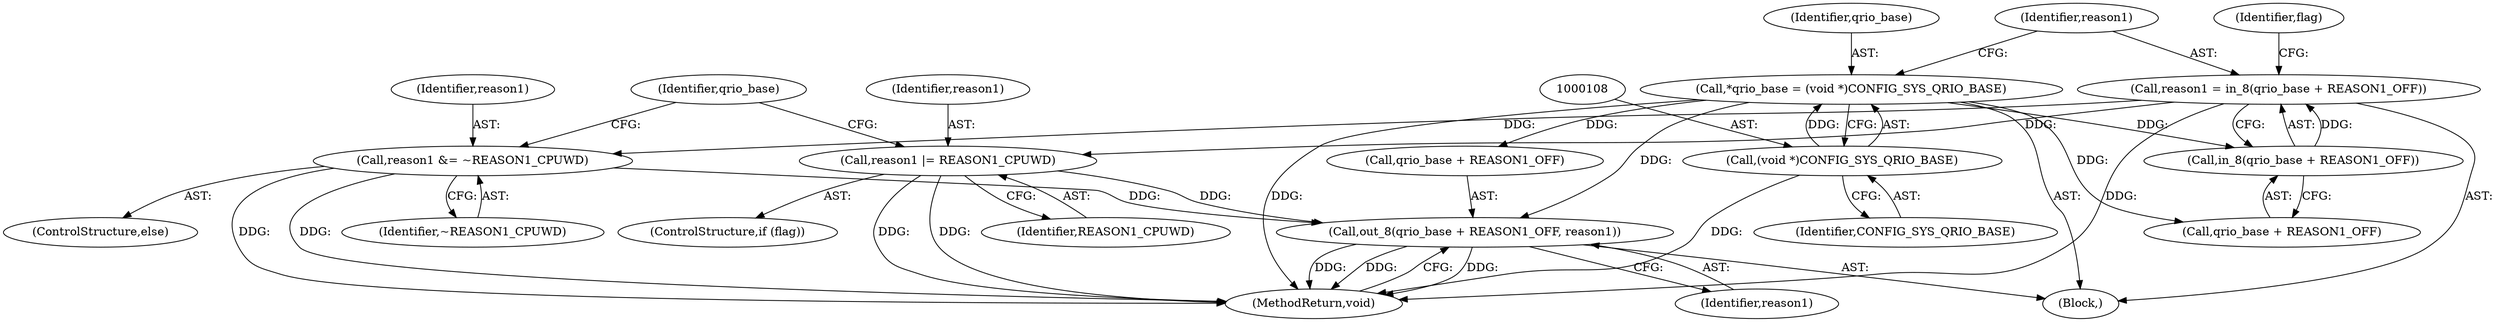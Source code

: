 digraph "0_u-boot_master@integer" {
"1000110" [label="(Call,reason1 = in_8(qrio_base + REASON1_OFF))"];
"1000112" [label="(Call,in_8(qrio_base + REASON1_OFF))"];
"1000105" [label="(Call,*qrio_base = (void *)CONFIG_SYS_QRIO_BASE)"];
"1000107" [label="(Call,(void *)CONFIG_SYS_QRIO_BASE)"];
"1000118" [label="(Call,reason1 |= REASON1_CPUWD)"];
"1000125" [label="(Call,out_8(qrio_base + REASON1_OFF, reason1))"];
"1000122" [label="(Call,reason1 &= ~REASON1_CPUWD)"];
"1000106" [label="(Identifier,qrio_base)"];
"1000112" [label="(Call,in_8(qrio_base + REASON1_OFF))"];
"1000122" [label="(Call,reason1 &= ~REASON1_CPUWD)"];
"1000113" [label="(Call,qrio_base + REASON1_OFF)"];
"1000116" [label="(ControlStructure,if (flag))"];
"1000126" [label="(Call,qrio_base + REASON1_OFF)"];
"1000111" [label="(Identifier,reason1)"];
"1000118" [label="(Call,reason1 |= REASON1_CPUWD)"];
"1000125" [label="(Call,out_8(qrio_base + REASON1_OFF, reason1))"];
"1000107" [label="(Call,(void *)CONFIG_SYS_QRIO_BASE)"];
"1000109" [label="(Identifier,CONFIG_SYS_QRIO_BASE)"];
"1000110" [label="(Call,reason1 = in_8(qrio_base + REASON1_OFF))"];
"1000129" [label="(Identifier,reason1)"];
"1000121" [label="(ControlStructure,else)"];
"1000102" [label="(Block,)"];
"1000130" [label="(MethodReturn,void)"];
"1000105" [label="(Call,*qrio_base = (void *)CONFIG_SYS_QRIO_BASE)"];
"1000123" [label="(Identifier,reason1)"];
"1000127" [label="(Identifier,qrio_base)"];
"1000117" [label="(Identifier,flag)"];
"1000120" [label="(Identifier,REASON1_CPUWD)"];
"1000124" [label="(Identifier,~REASON1_CPUWD)"];
"1000119" [label="(Identifier,reason1)"];
"1000110" -> "1000102"  [label="AST: "];
"1000110" -> "1000112"  [label="CFG: "];
"1000111" -> "1000110"  [label="AST: "];
"1000112" -> "1000110"  [label="AST: "];
"1000117" -> "1000110"  [label="CFG: "];
"1000110" -> "1000130"  [label="DDG: "];
"1000112" -> "1000110"  [label="DDG: "];
"1000110" -> "1000118"  [label="DDG: "];
"1000110" -> "1000122"  [label="DDG: "];
"1000112" -> "1000113"  [label="CFG: "];
"1000113" -> "1000112"  [label="AST: "];
"1000105" -> "1000112"  [label="DDG: "];
"1000105" -> "1000102"  [label="AST: "];
"1000105" -> "1000107"  [label="CFG: "];
"1000106" -> "1000105"  [label="AST: "];
"1000107" -> "1000105"  [label="AST: "];
"1000111" -> "1000105"  [label="CFG: "];
"1000105" -> "1000130"  [label="DDG: "];
"1000107" -> "1000105"  [label="DDG: "];
"1000105" -> "1000113"  [label="DDG: "];
"1000105" -> "1000125"  [label="DDG: "];
"1000105" -> "1000126"  [label="DDG: "];
"1000107" -> "1000109"  [label="CFG: "];
"1000108" -> "1000107"  [label="AST: "];
"1000109" -> "1000107"  [label="AST: "];
"1000107" -> "1000130"  [label="DDG: "];
"1000118" -> "1000116"  [label="AST: "];
"1000118" -> "1000120"  [label="CFG: "];
"1000119" -> "1000118"  [label="AST: "];
"1000120" -> "1000118"  [label="AST: "];
"1000127" -> "1000118"  [label="CFG: "];
"1000118" -> "1000130"  [label="DDG: "];
"1000118" -> "1000130"  [label="DDG: "];
"1000118" -> "1000125"  [label="DDG: "];
"1000125" -> "1000102"  [label="AST: "];
"1000125" -> "1000129"  [label="CFG: "];
"1000126" -> "1000125"  [label="AST: "];
"1000129" -> "1000125"  [label="AST: "];
"1000130" -> "1000125"  [label="CFG: "];
"1000125" -> "1000130"  [label="DDG: "];
"1000125" -> "1000130"  [label="DDG: "];
"1000125" -> "1000130"  [label="DDG: "];
"1000122" -> "1000125"  [label="DDG: "];
"1000122" -> "1000121"  [label="AST: "];
"1000122" -> "1000124"  [label="CFG: "];
"1000123" -> "1000122"  [label="AST: "];
"1000124" -> "1000122"  [label="AST: "];
"1000127" -> "1000122"  [label="CFG: "];
"1000122" -> "1000130"  [label="DDG: "];
"1000122" -> "1000130"  [label="DDG: "];
}
